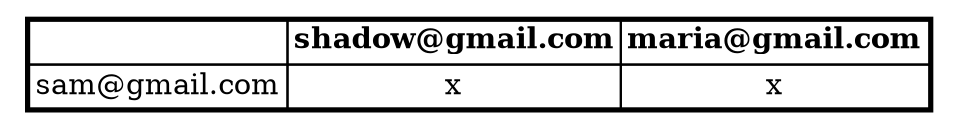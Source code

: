 digraph G {
node [shape=plaintext];
RELACIONES_DE_AMISTAD [label=<
<table border='2' cellborder='1' cellspacing='0'>
<tr><td></td><td><b>shadow@gmail.com</b></td><td><b>maria@gmail.com</b></td></tr>
<tr><td>sam@gmail.com</td><td>x</td><td>x</td></tr>
</table>>];
}
